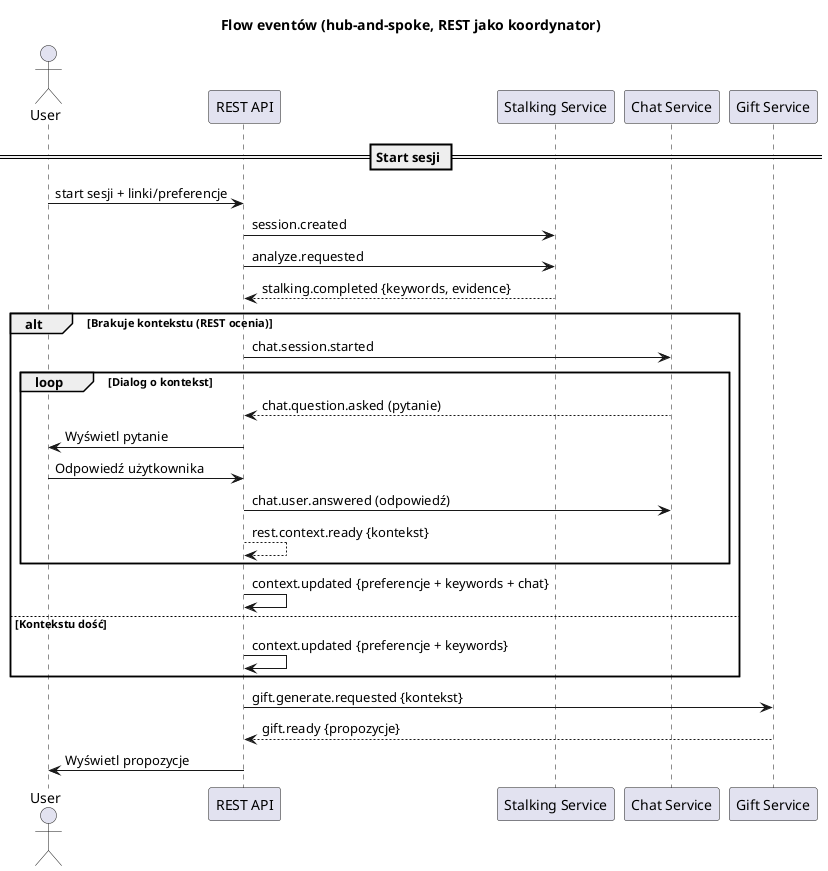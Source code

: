 @startuml sequence_diagram
title Flow eventów (hub-and-spoke, REST jako koordynator)

actor User as U
participant "REST API" as REST
participant "Stalking Service" as STALK
participant "Chat Service" as CHAT
participant "Gift Service" as GIFT

== Start sesji ==
U -> REST: start sesji + linki/preferencje
REST -> STALK: session.created
REST -> STALK: analyze.requested

STALK --> REST: stalking.completed {keywords, evidence}

alt Brakuje kontekstu (REST ocenia)
  REST -> CHAT: chat.session.started
  loop Dialog o kontekst
    CHAT --> REST: chat.question.asked (pytanie)
    REST -> U: Wyświetl pytanie
    U -> REST: Odpowiedź użytkownika
    REST -> CHAT: chat.user.answered (odpowiedź)
    REST --> REST: rest.context.ready {kontekst}
  end
  
  REST -> REST: context.updated {preferencje + keywords + chat}
else Kontekstu dość
  REST -> REST: context.updated {preferencje + keywords}
end

REST -> GIFT: gift.generate.requested {kontekst}
GIFT --> REST: gift.ready {propozycje}
REST -> U: Wyświetl propozycje

@enduml
